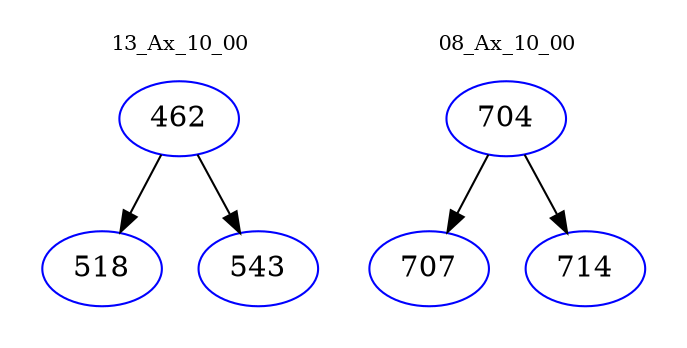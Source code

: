 digraph{
subgraph cluster_0 {
color = white
label = "13_Ax_10_00";
fontsize=10;
T0_462 [label="462", color="blue"]
T0_462 -> T0_518 [color="black"]
T0_518 [label="518", color="blue"]
T0_462 -> T0_543 [color="black"]
T0_543 [label="543", color="blue"]
}
subgraph cluster_1 {
color = white
label = "08_Ax_10_00";
fontsize=10;
T1_704 [label="704", color="blue"]
T1_704 -> T1_707 [color="black"]
T1_707 [label="707", color="blue"]
T1_704 -> T1_714 [color="black"]
T1_714 [label="714", color="blue"]
}
}
